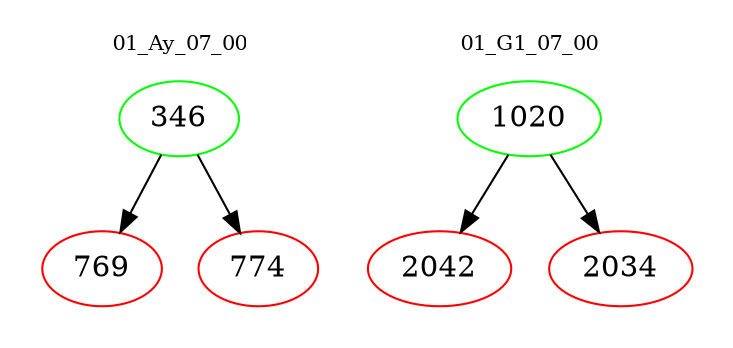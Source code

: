 digraph{
subgraph cluster_0 {
color = white
label = "01_Ay_07_00";
fontsize=10;
T0_346 [label="346", color="green"]
T0_346 -> T0_769 [color="black"]
T0_769 [label="769", color="red"]
T0_346 -> T0_774 [color="black"]
T0_774 [label="774", color="red"]
}
subgraph cluster_1 {
color = white
label = "01_G1_07_00";
fontsize=10;
T1_1020 [label="1020", color="green"]
T1_1020 -> T1_2042 [color="black"]
T1_2042 [label="2042", color="red"]
T1_1020 -> T1_2034 [color="black"]
T1_2034 [label="2034", color="red"]
}
}
